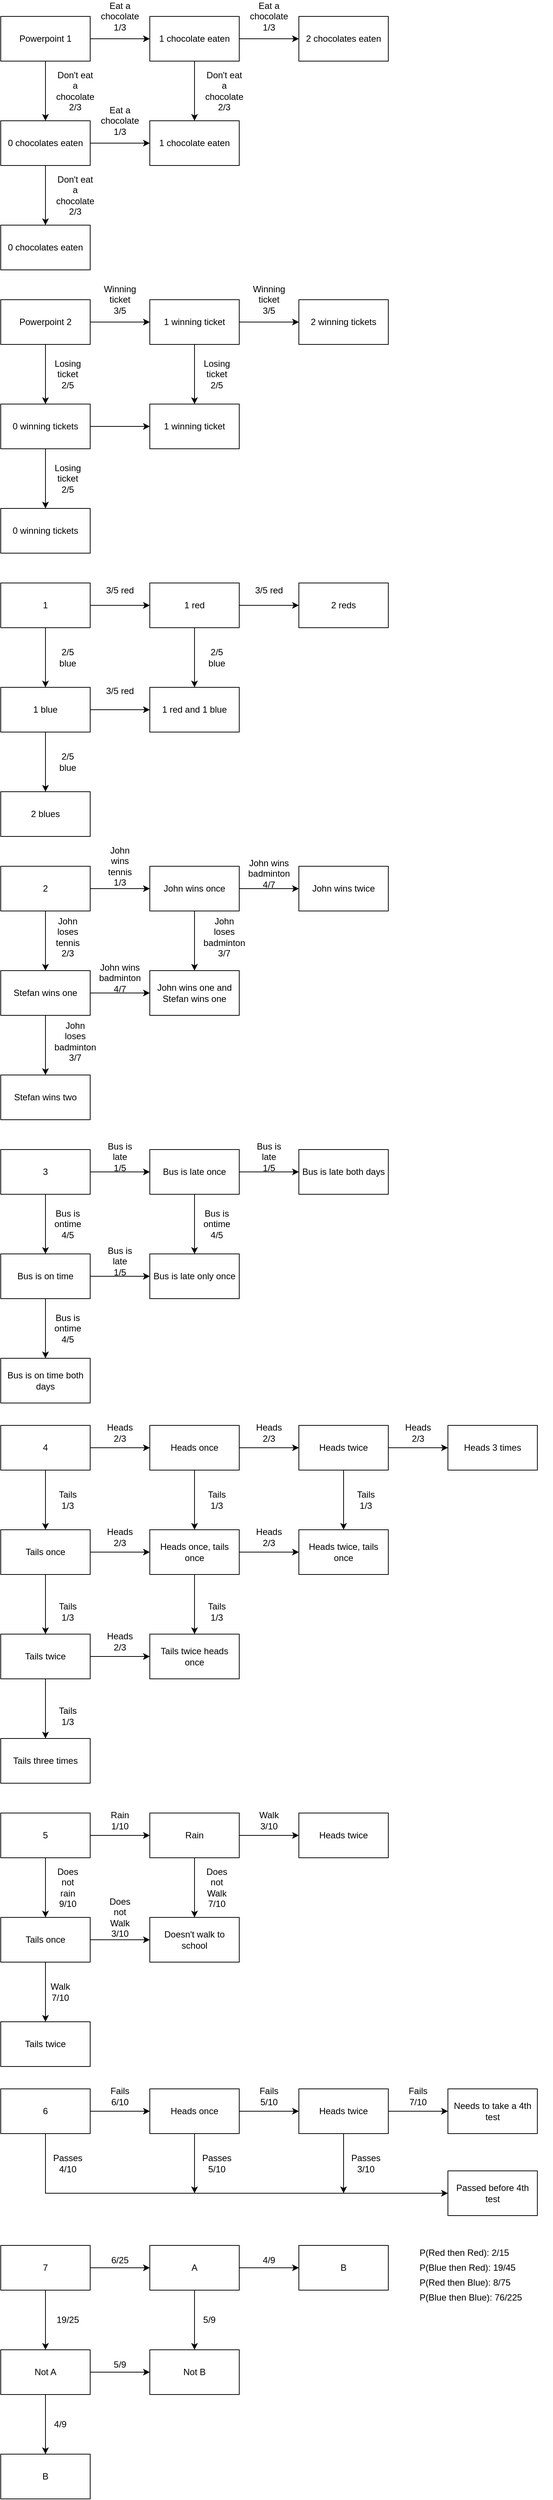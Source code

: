 <mxfile version="13.1.12" type="github">
  <diagram id="VwMm0XUnEoj2M0eh2boh" name="Page-1">
    <mxGraphModel dx="1185" dy="639" grid="1" gridSize="10" guides="1" tooltips="1" connect="1" arrows="1" fold="1" page="1" pageScale="1" pageWidth="827" pageHeight="1169" math="0" shadow="0">
      <root>
        <mxCell id="0" />
        <mxCell id="1" parent="0" />
        <mxCell id="lZMGofD5MqRVl8ti8nae-3" value="" style="edgeStyle=orthogonalEdgeStyle;rounded=0;orthogonalLoop=1;jettySize=auto;html=1;" parent="1" source="lZMGofD5MqRVl8ti8nae-1" target="lZMGofD5MqRVl8ti8nae-2" edge="1">
          <mxGeometry relative="1" as="geometry" />
        </mxCell>
        <mxCell id="lZMGofD5MqRVl8ti8nae-5" value="" style="edgeStyle=orthogonalEdgeStyle;rounded=0;orthogonalLoop=1;jettySize=auto;html=1;" parent="1" source="lZMGofD5MqRVl8ti8nae-1" target="lZMGofD5MqRVl8ti8nae-4" edge="1">
          <mxGeometry relative="1" as="geometry" />
        </mxCell>
        <mxCell id="lZMGofD5MqRVl8ti8nae-1" value="Powerpoint 1" style="rounded=0;whiteSpace=wrap;html=1;" parent="1" vertex="1">
          <mxGeometry x="80" y="80" width="120" height="60" as="geometry" />
        </mxCell>
        <mxCell id="lZMGofD5MqRVl8ti8nae-4" value="" style="rounded=0;whiteSpace=wrap;html=1;" parent="1" vertex="1">
          <mxGeometry x="80" y="220" width="120" height="60" as="geometry" />
        </mxCell>
        <mxCell id="lZMGofD5MqRVl8ti8nae-2" value="" style="rounded=0;whiteSpace=wrap;html=1;" parent="1" vertex="1">
          <mxGeometry x="280" y="80" width="120" height="60" as="geometry" />
        </mxCell>
        <mxCell id="lZMGofD5MqRVl8ti8nae-6" value="&lt;div&gt;Eat a chocolate&lt;/div&gt;&lt;div&gt;1/3&lt;/div&gt;" style="text;html=1;strokeColor=none;fillColor=none;align=center;verticalAlign=middle;whiteSpace=wrap;rounded=0;" parent="1" vertex="1">
          <mxGeometry x="220" y="70" width="40" height="20" as="geometry" />
        </mxCell>
        <mxCell id="lZMGofD5MqRVl8ti8nae-7" value="&lt;div&gt;Don&#39;t eat a chocolate&lt;/div&gt;&lt;div&gt;2/3&lt;br&gt;&lt;/div&gt;" style="text;html=1;strokeColor=none;fillColor=none;align=center;verticalAlign=middle;whiteSpace=wrap;rounded=0;" parent="1" vertex="1">
          <mxGeometry x="160" y="170" width="40" height="20" as="geometry" />
        </mxCell>
        <mxCell id="lZMGofD5MqRVl8ti8nae-8" value="" style="edgeStyle=orthogonalEdgeStyle;rounded=0;orthogonalLoop=1;jettySize=auto;html=1;" parent="1" source="lZMGofD5MqRVl8ti8nae-10" target="lZMGofD5MqRVl8ti8nae-12" edge="1">
          <mxGeometry relative="1" as="geometry" />
        </mxCell>
        <mxCell id="lZMGofD5MqRVl8ti8nae-9" value="" style="edgeStyle=orthogonalEdgeStyle;rounded=0;orthogonalLoop=1;jettySize=auto;html=1;" parent="1" source="lZMGofD5MqRVl8ti8nae-10" target="lZMGofD5MqRVl8ti8nae-11" edge="1">
          <mxGeometry relative="1" as="geometry" />
        </mxCell>
        <mxCell id="lZMGofD5MqRVl8ti8nae-10" value="0 chocolates eaten" style="rounded=0;whiteSpace=wrap;html=1;" parent="1" vertex="1">
          <mxGeometry x="80" y="220" width="120" height="60" as="geometry" />
        </mxCell>
        <mxCell id="lZMGofD5MqRVl8ti8nae-11" value="0 chocolates eaten" style="rounded=0;whiteSpace=wrap;html=1;" parent="1" vertex="1">
          <mxGeometry x="80" y="360" width="120" height="60" as="geometry" />
        </mxCell>
        <mxCell id="lZMGofD5MqRVl8ti8nae-12" value="" style="rounded=0;whiteSpace=wrap;html=1;" parent="1" vertex="1">
          <mxGeometry x="280" y="220" width="120" height="60" as="geometry" />
        </mxCell>
        <mxCell id="lZMGofD5MqRVl8ti8nae-15" value="" style="edgeStyle=orthogonalEdgeStyle;rounded=0;orthogonalLoop=1;jettySize=auto;html=1;" parent="1" source="lZMGofD5MqRVl8ti8nae-17" target="lZMGofD5MqRVl8ti8nae-19" edge="1">
          <mxGeometry relative="1" as="geometry" />
        </mxCell>
        <mxCell id="lZMGofD5MqRVl8ti8nae-16" value="" style="edgeStyle=orthogonalEdgeStyle;rounded=0;orthogonalLoop=1;jettySize=auto;html=1;" parent="1" source="lZMGofD5MqRVl8ti8nae-17" target="lZMGofD5MqRVl8ti8nae-18" edge="1">
          <mxGeometry relative="1" as="geometry" />
        </mxCell>
        <mxCell id="lZMGofD5MqRVl8ti8nae-17" value="1 chocolate eaten" style="rounded=0;whiteSpace=wrap;html=1;" parent="1" vertex="1">
          <mxGeometry x="280" y="80" width="120" height="60" as="geometry" />
        </mxCell>
        <mxCell id="lZMGofD5MqRVl8ti8nae-18" value="1 chocolate eaten" style="rounded=0;whiteSpace=wrap;html=1;" parent="1" vertex="1">
          <mxGeometry x="280" y="220" width="120" height="60" as="geometry" />
        </mxCell>
        <mxCell id="lZMGofD5MqRVl8ti8nae-19" value="2 chocolates eaten" style="rounded=0;whiteSpace=wrap;html=1;" parent="1" vertex="1">
          <mxGeometry x="480" y="80" width="120" height="60" as="geometry" />
        </mxCell>
        <mxCell id="lZMGofD5MqRVl8ti8nae-23" value="&lt;div&gt;Eat a chocolate&lt;/div&gt;&lt;div&gt;1/3&lt;/div&gt;" style="text;html=1;strokeColor=none;fillColor=none;align=center;verticalAlign=middle;whiteSpace=wrap;rounded=0;" parent="1" vertex="1">
          <mxGeometry x="420" y="70" width="40" height="20" as="geometry" />
        </mxCell>
        <mxCell id="lZMGofD5MqRVl8ti8nae-24" value="&lt;div&gt;Eat a chocolate&lt;/div&gt;&lt;div&gt;1/3&lt;/div&gt;" style="text;html=1;strokeColor=none;fillColor=none;align=center;verticalAlign=middle;whiteSpace=wrap;rounded=0;" parent="1" vertex="1">
          <mxGeometry x="220" y="210" width="40" height="20" as="geometry" />
        </mxCell>
        <mxCell id="lZMGofD5MqRVl8ti8nae-26" value="&lt;div&gt;Don&#39;t eat a chocolate&lt;/div&gt;&lt;div&gt;2/3&lt;br&gt;&lt;/div&gt;" style="text;html=1;strokeColor=none;fillColor=none;align=center;verticalAlign=middle;whiteSpace=wrap;rounded=0;" parent="1" vertex="1">
          <mxGeometry x="160" y="310" width="40" height="20" as="geometry" />
        </mxCell>
        <mxCell id="lZMGofD5MqRVl8ti8nae-27" value="&lt;div&gt;Don&#39;t eat a chocolate&lt;/div&gt;&lt;div&gt;2/3&lt;br&gt;&lt;/div&gt;" style="text;html=1;strokeColor=none;fillColor=none;align=center;verticalAlign=middle;whiteSpace=wrap;rounded=0;" parent="1" vertex="1">
          <mxGeometry x="360" y="170" width="40" height="20" as="geometry" />
        </mxCell>
        <mxCell id="Mq0Bu19etkbV9ypL9swK-3" value="" style="edgeStyle=orthogonalEdgeStyle;rounded=0;orthogonalLoop=1;jettySize=auto;html=1;" edge="1" parent="1" source="Mq0Bu19etkbV9ypL9swK-1" target="Mq0Bu19etkbV9ypL9swK-2">
          <mxGeometry relative="1" as="geometry" />
        </mxCell>
        <mxCell id="Mq0Bu19etkbV9ypL9swK-6" value="" style="edgeStyle=orthogonalEdgeStyle;rounded=0;orthogonalLoop=1;jettySize=auto;html=1;" edge="1" parent="1" source="Mq0Bu19etkbV9ypL9swK-1" target="Mq0Bu19etkbV9ypL9swK-5">
          <mxGeometry relative="1" as="geometry" />
        </mxCell>
        <mxCell id="Mq0Bu19etkbV9ypL9swK-1" value="Powerpoint 2" style="rounded=0;whiteSpace=wrap;html=1;" vertex="1" parent="1">
          <mxGeometry x="80" y="460" width="120" height="60" as="geometry" />
        </mxCell>
        <mxCell id="Mq0Bu19etkbV9ypL9swK-16" value="" style="edgeStyle=orthogonalEdgeStyle;rounded=0;orthogonalLoop=1;jettySize=auto;html=1;" edge="1" parent="1" source="Mq0Bu19etkbV9ypL9swK-5" target="Mq0Bu19etkbV9ypL9swK-10">
          <mxGeometry relative="1" as="geometry" />
        </mxCell>
        <mxCell id="Mq0Bu19etkbV9ypL9swK-18" value="" style="edgeStyle=orthogonalEdgeStyle;rounded=0;orthogonalLoop=1;jettySize=auto;html=1;" edge="1" parent="1" source="Mq0Bu19etkbV9ypL9swK-5" target="Mq0Bu19etkbV9ypL9swK-17">
          <mxGeometry relative="1" as="geometry" />
        </mxCell>
        <mxCell id="Mq0Bu19etkbV9ypL9swK-5" value="0 winning tickets" style="rounded=0;whiteSpace=wrap;html=1;" vertex="1" parent="1">
          <mxGeometry x="80" y="600" width="120" height="60" as="geometry" />
        </mxCell>
        <mxCell id="Mq0Bu19etkbV9ypL9swK-17" value="0 winning tickets" style="rounded=0;whiteSpace=wrap;html=1;" vertex="1" parent="1">
          <mxGeometry x="80" y="740" width="120" height="60" as="geometry" />
        </mxCell>
        <mxCell id="Mq0Bu19etkbV9ypL9swK-11" value="" style="edgeStyle=orthogonalEdgeStyle;rounded=0;orthogonalLoop=1;jettySize=auto;html=1;" edge="1" parent="1" source="Mq0Bu19etkbV9ypL9swK-2" target="Mq0Bu19etkbV9ypL9swK-10">
          <mxGeometry relative="1" as="geometry" />
        </mxCell>
        <mxCell id="Mq0Bu19etkbV9ypL9swK-14" value="" style="edgeStyle=orthogonalEdgeStyle;rounded=0;orthogonalLoop=1;jettySize=auto;html=1;" edge="1" parent="1" source="Mq0Bu19etkbV9ypL9swK-2" target="Mq0Bu19etkbV9ypL9swK-13">
          <mxGeometry relative="1" as="geometry" />
        </mxCell>
        <mxCell id="Mq0Bu19etkbV9ypL9swK-2" value="1 winning ticket" style="rounded=0;whiteSpace=wrap;html=1;" vertex="1" parent="1">
          <mxGeometry x="280" y="460" width="120" height="60" as="geometry" />
        </mxCell>
        <mxCell id="Mq0Bu19etkbV9ypL9swK-13" value="2 winning tickets" style="rounded=0;whiteSpace=wrap;html=1;" vertex="1" parent="1">
          <mxGeometry x="480" y="460" width="120" height="60" as="geometry" />
        </mxCell>
        <mxCell id="Mq0Bu19etkbV9ypL9swK-10" value="1 winning ticket" style="rounded=0;whiteSpace=wrap;html=1;" vertex="1" parent="1">
          <mxGeometry x="280" y="600" width="120" height="60" as="geometry" />
        </mxCell>
        <mxCell id="Mq0Bu19etkbV9ypL9swK-4" value="&lt;div&gt;Winning ticket&lt;/div&gt;&lt;div&gt;3/5&lt;br&gt;&lt;/div&gt;" style="text;html=1;strokeColor=none;fillColor=none;align=center;verticalAlign=middle;whiteSpace=wrap;rounded=0;" vertex="1" parent="1">
          <mxGeometry x="220" y="450" width="40" height="20" as="geometry" />
        </mxCell>
        <mxCell id="Mq0Bu19etkbV9ypL9swK-9" value="&lt;div&gt;Losing ticket&lt;/div&gt;&lt;div&gt;2/5&lt;br&gt;&lt;/div&gt;" style="text;html=1;strokeColor=none;fillColor=none;align=center;verticalAlign=middle;whiteSpace=wrap;rounded=0;" vertex="1" parent="1">
          <mxGeometry x="150" y="510" width="40" height="100" as="geometry" />
        </mxCell>
        <mxCell id="Mq0Bu19etkbV9ypL9swK-12" value="&lt;div&gt;Losing ticket&lt;/div&gt;&lt;div&gt;2/5&lt;br&gt;&lt;/div&gt;" style="text;html=1;strokeColor=none;fillColor=none;align=center;verticalAlign=middle;whiteSpace=wrap;rounded=0;" vertex="1" parent="1">
          <mxGeometry x="350" y="510" width="40" height="100" as="geometry" />
        </mxCell>
        <mxCell id="Mq0Bu19etkbV9ypL9swK-15" value="&lt;div&gt;Winning ticket&lt;/div&gt;&lt;div&gt;3/5&lt;br&gt;&lt;/div&gt;" style="text;html=1;strokeColor=none;fillColor=none;align=center;verticalAlign=middle;whiteSpace=wrap;rounded=0;" vertex="1" parent="1">
          <mxGeometry x="420" y="450" width="40" height="20" as="geometry" />
        </mxCell>
        <mxCell id="Mq0Bu19etkbV9ypL9swK-19" value="&lt;div&gt;Losing ticket&lt;/div&gt;&lt;div&gt;2/5&lt;br&gt;&lt;/div&gt;" style="text;html=1;strokeColor=none;fillColor=none;align=center;verticalAlign=middle;whiteSpace=wrap;rounded=0;" vertex="1" parent="1">
          <mxGeometry x="150" y="650" width="40" height="100" as="geometry" />
        </mxCell>
        <mxCell id="Mq0Bu19etkbV9ypL9swK-22" value="" style="edgeStyle=orthogonalEdgeStyle;rounded=0;orthogonalLoop=1;jettySize=auto;html=1;" edge="1" parent="1" source="Mq0Bu19etkbV9ypL9swK-20" target="Mq0Bu19etkbV9ypL9swK-21">
          <mxGeometry relative="1" as="geometry" />
        </mxCell>
        <mxCell id="Mq0Bu19etkbV9ypL9swK-25" value="" style="edgeStyle=orthogonalEdgeStyle;rounded=0;orthogonalLoop=1;jettySize=auto;html=1;" edge="1" parent="1" source="Mq0Bu19etkbV9ypL9swK-20" target="Mq0Bu19etkbV9ypL9swK-24">
          <mxGeometry relative="1" as="geometry" />
        </mxCell>
        <mxCell id="Mq0Bu19etkbV9ypL9swK-20" value="1" style="rounded=0;whiteSpace=wrap;html=1;" vertex="1" parent="1">
          <mxGeometry x="80" y="840" width="120" height="60" as="geometry" />
        </mxCell>
        <mxCell id="Mq0Bu19etkbV9ypL9swK-33" value="" style="edgeStyle=orthogonalEdgeStyle;rounded=0;orthogonalLoop=1;jettySize=auto;html=1;" edge="1" parent="1" source="Mq0Bu19etkbV9ypL9swK-24" target="Mq0Bu19etkbV9ypL9swK-30">
          <mxGeometry relative="1" as="geometry" />
        </mxCell>
        <mxCell id="Mq0Bu19etkbV9ypL9swK-36" value="" style="edgeStyle=orthogonalEdgeStyle;rounded=0;orthogonalLoop=1;jettySize=auto;html=1;" edge="1" parent="1" source="Mq0Bu19etkbV9ypL9swK-24" target="Mq0Bu19etkbV9ypL9swK-35">
          <mxGeometry relative="1" as="geometry" />
        </mxCell>
        <mxCell id="Mq0Bu19etkbV9ypL9swK-24" value="1 blue" style="rounded=0;whiteSpace=wrap;html=1;" vertex="1" parent="1">
          <mxGeometry x="80" y="980" width="120" height="60" as="geometry" />
        </mxCell>
        <mxCell id="Mq0Bu19etkbV9ypL9swK-35" value="2 blues" style="rounded=0;whiteSpace=wrap;html=1;" vertex="1" parent="1">
          <mxGeometry x="80" y="1120" width="120" height="60" as="geometry" />
        </mxCell>
        <mxCell id="Mq0Bu19etkbV9ypL9swK-28" value="" style="edgeStyle=orthogonalEdgeStyle;rounded=0;orthogonalLoop=1;jettySize=auto;html=1;" edge="1" parent="1" source="Mq0Bu19etkbV9ypL9swK-21" target="Mq0Bu19etkbV9ypL9swK-27">
          <mxGeometry relative="1" as="geometry" />
        </mxCell>
        <mxCell id="Mq0Bu19etkbV9ypL9swK-31" value="" style="edgeStyle=orthogonalEdgeStyle;rounded=0;orthogonalLoop=1;jettySize=auto;html=1;" edge="1" parent="1" source="Mq0Bu19etkbV9ypL9swK-21" target="Mq0Bu19etkbV9ypL9swK-30">
          <mxGeometry relative="1" as="geometry" />
        </mxCell>
        <mxCell id="Mq0Bu19etkbV9ypL9swK-21" value="1 red" style="rounded=0;whiteSpace=wrap;html=1;" vertex="1" parent="1">
          <mxGeometry x="280" y="840" width="120" height="60" as="geometry" />
        </mxCell>
        <mxCell id="Mq0Bu19etkbV9ypL9swK-30" value="1 red and 1 blue" style="rounded=0;whiteSpace=wrap;html=1;" vertex="1" parent="1">
          <mxGeometry x="280" y="980" width="120" height="60" as="geometry" />
        </mxCell>
        <mxCell id="Mq0Bu19etkbV9ypL9swK-27" value="2 reds" style="rounded=0;whiteSpace=wrap;html=1;" vertex="1" parent="1">
          <mxGeometry x="480" y="840" width="120" height="60" as="geometry" />
        </mxCell>
        <mxCell id="Mq0Bu19etkbV9ypL9swK-23" value="3/5 red" style="text;html=1;strokeColor=none;fillColor=none;align=center;verticalAlign=middle;whiteSpace=wrap;rounded=0;" vertex="1" parent="1">
          <mxGeometry x="220" y="840" width="40" height="20" as="geometry" />
        </mxCell>
        <mxCell id="Mq0Bu19etkbV9ypL9swK-26" value="2/5 blue" style="text;html=1;strokeColor=none;fillColor=none;align=center;verticalAlign=middle;whiteSpace=wrap;rounded=0;" vertex="1" parent="1">
          <mxGeometry x="150" y="930" width="40" height="20" as="geometry" />
        </mxCell>
        <mxCell id="Mq0Bu19etkbV9ypL9swK-29" value="3/5 red" style="text;html=1;strokeColor=none;fillColor=none;align=center;verticalAlign=middle;whiteSpace=wrap;rounded=0;" vertex="1" parent="1">
          <mxGeometry x="420" y="840" width="40" height="20" as="geometry" />
        </mxCell>
        <mxCell id="Mq0Bu19etkbV9ypL9swK-32" value="2/5 blue" style="text;html=1;strokeColor=none;fillColor=none;align=center;verticalAlign=middle;whiteSpace=wrap;rounded=0;" vertex="1" parent="1">
          <mxGeometry x="350" y="930" width="40" height="20" as="geometry" />
        </mxCell>
        <mxCell id="Mq0Bu19etkbV9ypL9swK-34" value="3/5 red" style="text;html=1;strokeColor=none;fillColor=none;align=center;verticalAlign=middle;whiteSpace=wrap;rounded=0;" vertex="1" parent="1">
          <mxGeometry x="220" y="960" width="40" height="50" as="geometry" />
        </mxCell>
        <mxCell id="Mq0Bu19etkbV9ypL9swK-37" value="2/5 blue" style="text;html=1;strokeColor=none;fillColor=none;align=center;verticalAlign=middle;whiteSpace=wrap;rounded=0;" vertex="1" parent="1">
          <mxGeometry x="150" y="1070" width="40" height="20" as="geometry" />
        </mxCell>
        <mxCell id="Mq0Bu19etkbV9ypL9swK-41" value="" style="edgeStyle=orthogonalEdgeStyle;rounded=0;orthogonalLoop=1;jettySize=auto;html=1;" edge="1" parent="1" source="Mq0Bu19etkbV9ypL9swK-39" target="Mq0Bu19etkbV9ypL9swK-40">
          <mxGeometry relative="1" as="geometry" />
        </mxCell>
        <mxCell id="Mq0Bu19etkbV9ypL9swK-43" value="" style="edgeStyle=orthogonalEdgeStyle;rounded=0;orthogonalLoop=1;jettySize=auto;html=1;" edge="1" parent="1" source="Mq0Bu19etkbV9ypL9swK-39" target="Mq0Bu19etkbV9ypL9swK-42">
          <mxGeometry relative="1" as="geometry" />
        </mxCell>
        <mxCell id="Mq0Bu19etkbV9ypL9swK-39" value="2" style="rounded=0;whiteSpace=wrap;html=1;" vertex="1" parent="1">
          <mxGeometry x="80" y="1220" width="120" height="60" as="geometry" />
        </mxCell>
        <mxCell id="Mq0Bu19etkbV9ypL9swK-50" value="" style="edgeStyle=orthogonalEdgeStyle;rounded=0;orthogonalLoop=1;jettySize=auto;html=1;" edge="1" parent="1" source="Mq0Bu19etkbV9ypL9swK-42" target="Mq0Bu19etkbV9ypL9swK-49">
          <mxGeometry relative="1" as="geometry" />
        </mxCell>
        <mxCell id="Mq0Bu19etkbV9ypL9swK-56" value="" style="edgeStyle=orthogonalEdgeStyle;rounded=0;orthogonalLoop=1;jettySize=auto;html=1;" edge="1" parent="1" source="Mq0Bu19etkbV9ypL9swK-42" target="Mq0Bu19etkbV9ypL9swK-55">
          <mxGeometry relative="1" as="geometry" />
        </mxCell>
        <mxCell id="Mq0Bu19etkbV9ypL9swK-42" value="Stefan wins one" style="rounded=0;whiteSpace=wrap;html=1;" vertex="1" parent="1">
          <mxGeometry x="80" y="1360" width="120" height="60" as="geometry" />
        </mxCell>
        <mxCell id="Mq0Bu19etkbV9ypL9swK-55" value="Stefan wins two" style="rounded=0;whiteSpace=wrap;html=1;" vertex="1" parent="1">
          <mxGeometry x="80" y="1500" width="120" height="60" as="geometry" />
        </mxCell>
        <mxCell id="Mq0Bu19etkbV9ypL9swK-49" value="John wins one and Stefan wins one" style="rounded=0;whiteSpace=wrap;html=1;" vertex="1" parent="1">
          <mxGeometry x="280" y="1360" width="120" height="60" as="geometry" />
        </mxCell>
        <mxCell id="Mq0Bu19etkbV9ypL9swK-45" value="" style="edgeStyle=orthogonalEdgeStyle;rounded=0;orthogonalLoop=1;jettySize=auto;html=1;" edge="1" parent="1" source="Mq0Bu19etkbV9ypL9swK-40" target="Mq0Bu19etkbV9ypL9swK-44">
          <mxGeometry relative="1" as="geometry" />
        </mxCell>
        <mxCell id="Mq0Bu19etkbV9ypL9swK-52" value="" style="edgeStyle=orthogonalEdgeStyle;rounded=0;orthogonalLoop=1;jettySize=auto;html=1;" edge="1" parent="1" source="Mq0Bu19etkbV9ypL9swK-40" target="Mq0Bu19etkbV9ypL9swK-49">
          <mxGeometry relative="1" as="geometry" />
        </mxCell>
        <mxCell id="Mq0Bu19etkbV9ypL9swK-40" value="John wins once" style="rounded=0;whiteSpace=wrap;html=1;" vertex="1" parent="1">
          <mxGeometry x="280" y="1220" width="120" height="60" as="geometry" />
        </mxCell>
        <mxCell id="Mq0Bu19etkbV9ypL9swK-44" value="John wins twice" style="rounded=0;whiteSpace=wrap;html=1;" vertex="1" parent="1">
          <mxGeometry x="480" y="1220" width="120" height="60" as="geometry" />
        </mxCell>
        <mxCell id="Mq0Bu19etkbV9ypL9swK-46" value="&lt;div&gt;John wins tennis&lt;/div&gt;&lt;div&gt;1/3&lt;br&gt;&lt;/div&gt;" style="text;html=1;strokeColor=none;fillColor=none;align=center;verticalAlign=middle;whiteSpace=wrap;rounded=0;" vertex="1" parent="1">
          <mxGeometry x="220" y="1210" width="40" height="20" as="geometry" />
        </mxCell>
        <mxCell id="Mq0Bu19etkbV9ypL9swK-47" value="&lt;div&gt;John wins badminton&lt;/div&gt;&lt;div&gt;4/7&lt;br&gt;&lt;/div&gt;" style="text;html=1;strokeColor=none;fillColor=none;align=center;verticalAlign=middle;whiteSpace=wrap;rounded=0;" vertex="1" parent="1">
          <mxGeometry x="420" y="1220" width="40" height="20" as="geometry" />
        </mxCell>
        <mxCell id="Mq0Bu19etkbV9ypL9swK-48" value="&lt;div&gt;John loses tennis&lt;/div&gt;&lt;div&gt;2/3&lt;br&gt;&lt;/div&gt;" style="text;html=1;strokeColor=none;fillColor=none;align=center;verticalAlign=middle;whiteSpace=wrap;rounded=0;" vertex="1" parent="1">
          <mxGeometry x="150" y="1280" width="40" height="70" as="geometry" />
        </mxCell>
        <mxCell id="Mq0Bu19etkbV9ypL9swK-51" value="&lt;div&gt;John wins badminton&lt;/div&gt;&lt;div&gt;4/7&lt;br&gt;&lt;/div&gt;" style="text;html=1;strokeColor=none;fillColor=none;align=center;verticalAlign=middle;whiteSpace=wrap;rounded=0;" vertex="1" parent="1">
          <mxGeometry x="220" y="1360" width="40" height="20" as="geometry" />
        </mxCell>
        <mxCell id="Mq0Bu19etkbV9ypL9swK-54" value="&lt;div&gt;John loses badminton&lt;br&gt;&lt;/div&gt;&lt;div&gt;3/7&lt;br&gt;&lt;/div&gt;" style="text;html=1;strokeColor=none;fillColor=none;align=center;verticalAlign=middle;whiteSpace=wrap;rounded=0;" vertex="1" parent="1">
          <mxGeometry x="360" y="1280" width="40" height="70" as="geometry" />
        </mxCell>
        <mxCell id="Mq0Bu19etkbV9ypL9swK-57" value="&lt;div&gt;John loses badminton&lt;br&gt;&lt;/div&gt;&lt;div&gt;3/7&lt;br&gt;&lt;/div&gt;" style="text;html=1;strokeColor=none;fillColor=none;align=center;verticalAlign=middle;whiteSpace=wrap;rounded=0;" vertex="1" parent="1">
          <mxGeometry x="160" y="1420" width="40" height="70" as="geometry" />
        </mxCell>
        <mxCell id="Mq0Bu19etkbV9ypL9swK-58" value="" style="edgeStyle=orthogonalEdgeStyle;rounded=0;orthogonalLoop=1;jettySize=auto;html=1;" edge="1" source="Mq0Bu19etkbV9ypL9swK-60" target="Mq0Bu19etkbV9ypL9swK-68" parent="1">
          <mxGeometry relative="1" as="geometry" />
        </mxCell>
        <mxCell id="Mq0Bu19etkbV9ypL9swK-59" value="" style="edgeStyle=orthogonalEdgeStyle;rounded=0;orthogonalLoop=1;jettySize=auto;html=1;" edge="1" source="Mq0Bu19etkbV9ypL9swK-60" target="Mq0Bu19etkbV9ypL9swK-63" parent="1">
          <mxGeometry relative="1" as="geometry" />
        </mxCell>
        <mxCell id="Mq0Bu19etkbV9ypL9swK-60" value="3" style="rounded=0;whiteSpace=wrap;html=1;" vertex="1" parent="1">
          <mxGeometry x="80" y="1600" width="120" height="60" as="geometry" />
        </mxCell>
        <mxCell id="Mq0Bu19etkbV9ypL9swK-61" value="" style="edgeStyle=orthogonalEdgeStyle;rounded=0;orthogonalLoop=1;jettySize=auto;html=1;" edge="1" source="Mq0Bu19etkbV9ypL9swK-63" target="Mq0Bu19etkbV9ypL9swK-65" parent="1">
          <mxGeometry relative="1" as="geometry" />
        </mxCell>
        <mxCell id="Mq0Bu19etkbV9ypL9swK-62" value="" style="edgeStyle=orthogonalEdgeStyle;rounded=0;orthogonalLoop=1;jettySize=auto;html=1;" edge="1" source="Mq0Bu19etkbV9ypL9swK-63" target="Mq0Bu19etkbV9ypL9swK-64" parent="1">
          <mxGeometry relative="1" as="geometry" />
        </mxCell>
        <mxCell id="Mq0Bu19etkbV9ypL9swK-63" value="Bus is on time" style="rounded=0;whiteSpace=wrap;html=1;" vertex="1" parent="1">
          <mxGeometry x="80" y="1740" width="120" height="60" as="geometry" />
        </mxCell>
        <mxCell id="Mq0Bu19etkbV9ypL9swK-64" value="Bus is on time both days" style="rounded=0;whiteSpace=wrap;html=1;" vertex="1" parent="1">
          <mxGeometry x="80" y="1880" width="120" height="60" as="geometry" />
        </mxCell>
        <mxCell id="Mq0Bu19etkbV9ypL9swK-65" value="Bus is late only once" style="rounded=0;whiteSpace=wrap;html=1;" vertex="1" parent="1">
          <mxGeometry x="280" y="1740" width="120" height="60" as="geometry" />
        </mxCell>
        <mxCell id="Mq0Bu19etkbV9ypL9swK-66" value="" style="edgeStyle=orthogonalEdgeStyle;rounded=0;orthogonalLoop=1;jettySize=auto;html=1;" edge="1" source="Mq0Bu19etkbV9ypL9swK-68" target="Mq0Bu19etkbV9ypL9swK-69" parent="1">
          <mxGeometry relative="1" as="geometry" />
        </mxCell>
        <mxCell id="Mq0Bu19etkbV9ypL9swK-67" value="" style="edgeStyle=orthogonalEdgeStyle;rounded=0;orthogonalLoop=1;jettySize=auto;html=1;" edge="1" source="Mq0Bu19etkbV9ypL9swK-68" target="Mq0Bu19etkbV9ypL9swK-65" parent="1">
          <mxGeometry relative="1" as="geometry" />
        </mxCell>
        <mxCell id="Mq0Bu19etkbV9ypL9swK-68" value="Bus is late once" style="rounded=0;whiteSpace=wrap;html=1;" vertex="1" parent="1">
          <mxGeometry x="280" y="1600" width="120" height="60" as="geometry" />
        </mxCell>
        <mxCell id="Mq0Bu19etkbV9ypL9swK-69" value="Bus is late both days" style="rounded=0;whiteSpace=wrap;html=1;" vertex="1" parent="1">
          <mxGeometry x="480" y="1600" width="120" height="60" as="geometry" />
        </mxCell>
        <mxCell id="Mq0Bu19etkbV9ypL9swK-70" value="Bus is late 1/5" style="text;html=1;strokeColor=none;fillColor=none;align=center;verticalAlign=middle;whiteSpace=wrap;rounded=0;" vertex="1" parent="1">
          <mxGeometry x="220" y="1600" width="40" height="20" as="geometry" />
        </mxCell>
        <mxCell id="Mq0Bu19etkbV9ypL9swK-78" value="Bus is late 1/5" style="text;html=1;strokeColor=none;fillColor=none;align=center;verticalAlign=middle;whiteSpace=wrap;rounded=0;" vertex="1" parent="1">
          <mxGeometry x="220" y="1740" width="40" height="20" as="geometry" />
        </mxCell>
        <mxCell id="Mq0Bu19etkbV9ypL9swK-79" value="Bus is late 1/5" style="text;html=1;strokeColor=none;fillColor=none;align=center;verticalAlign=middle;whiteSpace=wrap;rounded=0;" vertex="1" parent="1">
          <mxGeometry x="420" y="1600" width="40" height="20" as="geometry" />
        </mxCell>
        <mxCell id="Mq0Bu19etkbV9ypL9swK-80" value="Bus is ontime 4/5" style="text;html=1;strokeColor=none;fillColor=none;align=center;verticalAlign=middle;whiteSpace=wrap;rounded=0;" vertex="1" parent="1">
          <mxGeometry x="150" y="1690" width="40" height="20" as="geometry" />
        </mxCell>
        <mxCell id="Mq0Bu19etkbV9ypL9swK-81" value="Bus is ontime 4/5" style="text;html=1;strokeColor=none;fillColor=none;align=center;verticalAlign=middle;whiteSpace=wrap;rounded=0;" vertex="1" parent="1">
          <mxGeometry x="350" y="1690" width="40" height="20" as="geometry" />
        </mxCell>
        <mxCell id="Mq0Bu19etkbV9ypL9swK-82" value="Bus is ontime 4/5" style="text;html=1;strokeColor=none;fillColor=none;align=center;verticalAlign=middle;whiteSpace=wrap;rounded=0;" vertex="1" parent="1">
          <mxGeometry x="150" y="1830" width="40" height="20" as="geometry" />
        </mxCell>
        <mxCell id="Mq0Bu19etkbV9ypL9swK-83" value="" style="edgeStyle=orthogonalEdgeStyle;rounded=0;orthogonalLoop=1;jettySize=auto;html=1;" edge="1" source="Mq0Bu19etkbV9ypL9swK-85" target="Mq0Bu19etkbV9ypL9swK-93" parent="1">
          <mxGeometry relative="1" as="geometry" />
        </mxCell>
        <mxCell id="Mq0Bu19etkbV9ypL9swK-84" value="" style="edgeStyle=orthogonalEdgeStyle;rounded=0;orthogonalLoop=1;jettySize=auto;html=1;" edge="1" source="Mq0Bu19etkbV9ypL9swK-85" target="Mq0Bu19etkbV9ypL9swK-88" parent="1">
          <mxGeometry relative="1" as="geometry" />
        </mxCell>
        <mxCell id="Mq0Bu19etkbV9ypL9swK-85" value="4" style="rounded=0;whiteSpace=wrap;html=1;" vertex="1" parent="1">
          <mxGeometry x="80" y="1970" width="120" height="60" as="geometry" />
        </mxCell>
        <mxCell id="Mq0Bu19etkbV9ypL9swK-86" value="" style="edgeStyle=orthogonalEdgeStyle;rounded=0;orthogonalLoop=1;jettySize=auto;html=1;" edge="1" source="Mq0Bu19etkbV9ypL9swK-88" target="Mq0Bu19etkbV9ypL9swK-90" parent="1">
          <mxGeometry relative="1" as="geometry" />
        </mxCell>
        <mxCell id="Mq0Bu19etkbV9ypL9swK-87" value="" style="edgeStyle=orthogonalEdgeStyle;rounded=0;orthogonalLoop=1;jettySize=auto;html=1;" edge="1" source="Mq0Bu19etkbV9ypL9swK-88" target="Mq0Bu19etkbV9ypL9swK-89" parent="1">
          <mxGeometry relative="1" as="geometry" />
        </mxCell>
        <mxCell id="Mq0Bu19etkbV9ypL9swK-88" value="Tails once" style="rounded=0;whiteSpace=wrap;html=1;" vertex="1" parent="1">
          <mxGeometry x="80" y="2110" width="120" height="60" as="geometry" />
        </mxCell>
        <mxCell id="Mq0Bu19etkbV9ypL9swK-116" value="" style="edgeStyle=orthogonalEdgeStyle;rounded=0;orthogonalLoop=1;jettySize=auto;html=1;" edge="1" parent="1" source="Mq0Bu19etkbV9ypL9swK-89" target="Mq0Bu19etkbV9ypL9swK-115">
          <mxGeometry relative="1" as="geometry" />
        </mxCell>
        <mxCell id="Mq0Bu19etkbV9ypL9swK-121" value="" style="edgeStyle=orthogonalEdgeStyle;rounded=0;orthogonalLoop=1;jettySize=auto;html=1;" edge="1" parent="1" source="Mq0Bu19etkbV9ypL9swK-89" target="Mq0Bu19etkbV9ypL9swK-120">
          <mxGeometry relative="1" as="geometry" />
        </mxCell>
        <mxCell id="Mq0Bu19etkbV9ypL9swK-89" value="Tails twice" style="rounded=0;whiteSpace=wrap;html=1;" vertex="1" parent="1">
          <mxGeometry x="80" y="2250" width="120" height="60" as="geometry" />
        </mxCell>
        <mxCell id="Mq0Bu19etkbV9ypL9swK-120" value="Tails three times" style="rounded=0;whiteSpace=wrap;html=1;" vertex="1" parent="1">
          <mxGeometry x="80" y="2390" width="120" height="60" as="geometry" />
        </mxCell>
        <mxCell id="Mq0Bu19etkbV9ypL9swK-115" value="Tails twice heads once" style="rounded=0;whiteSpace=wrap;html=1;" vertex="1" parent="1">
          <mxGeometry x="280" y="2250" width="120" height="60" as="geometry" />
        </mxCell>
        <mxCell id="Mq0Bu19etkbV9ypL9swK-110" value="" style="edgeStyle=orthogonalEdgeStyle;rounded=0;orthogonalLoop=1;jettySize=auto;html=1;" edge="1" parent="1" source="Mq0Bu19etkbV9ypL9swK-90" target="Mq0Bu19etkbV9ypL9swK-108">
          <mxGeometry relative="1" as="geometry" />
        </mxCell>
        <mxCell id="Mq0Bu19etkbV9ypL9swK-117" value="" style="edgeStyle=orthogonalEdgeStyle;rounded=0;orthogonalLoop=1;jettySize=auto;html=1;" edge="1" parent="1" source="Mq0Bu19etkbV9ypL9swK-90" target="Mq0Bu19etkbV9ypL9swK-115">
          <mxGeometry relative="1" as="geometry" />
        </mxCell>
        <mxCell id="Mq0Bu19etkbV9ypL9swK-90" value="Heads once, tails once" style="rounded=0;whiteSpace=wrap;html=1;" vertex="1" parent="1">
          <mxGeometry x="280" y="2110" width="120" height="60" as="geometry" />
        </mxCell>
        <mxCell id="Mq0Bu19etkbV9ypL9swK-91" value="" style="edgeStyle=orthogonalEdgeStyle;rounded=0;orthogonalLoop=1;jettySize=auto;html=1;" edge="1" source="Mq0Bu19etkbV9ypL9swK-93" target="Mq0Bu19etkbV9ypL9swK-94" parent="1">
          <mxGeometry relative="1" as="geometry" />
        </mxCell>
        <mxCell id="Mq0Bu19etkbV9ypL9swK-92" value="" style="edgeStyle=orthogonalEdgeStyle;rounded=0;orthogonalLoop=1;jettySize=auto;html=1;" edge="1" source="Mq0Bu19etkbV9ypL9swK-93" target="Mq0Bu19etkbV9ypL9swK-90" parent="1">
          <mxGeometry relative="1" as="geometry" />
        </mxCell>
        <mxCell id="Mq0Bu19etkbV9ypL9swK-93" value="Heads once" style="rounded=0;whiteSpace=wrap;html=1;" vertex="1" parent="1">
          <mxGeometry x="280" y="1970" width="120" height="60" as="geometry" />
        </mxCell>
        <mxCell id="Mq0Bu19etkbV9ypL9swK-102" value="" style="edgeStyle=orthogonalEdgeStyle;rounded=0;orthogonalLoop=1;jettySize=auto;html=1;" edge="1" parent="1" source="Mq0Bu19etkbV9ypL9swK-94" target="Mq0Bu19etkbV9ypL9swK-101">
          <mxGeometry relative="1" as="geometry" />
        </mxCell>
        <mxCell id="Mq0Bu19etkbV9ypL9swK-109" value="" style="edgeStyle=orthogonalEdgeStyle;rounded=0;orthogonalLoop=1;jettySize=auto;html=1;" edge="1" parent="1" source="Mq0Bu19etkbV9ypL9swK-94" target="Mq0Bu19etkbV9ypL9swK-108">
          <mxGeometry relative="1" as="geometry" />
        </mxCell>
        <mxCell id="Mq0Bu19etkbV9ypL9swK-94" value="Heads twice" style="rounded=0;whiteSpace=wrap;html=1;" vertex="1" parent="1">
          <mxGeometry x="480" y="1970" width="120" height="60" as="geometry" />
        </mxCell>
        <mxCell id="Mq0Bu19etkbV9ypL9swK-108" value="Heads twice, tails once" style="rounded=0;whiteSpace=wrap;html=1;" vertex="1" parent="1">
          <mxGeometry x="480" y="2110" width="120" height="60" as="geometry" />
        </mxCell>
        <mxCell id="Mq0Bu19etkbV9ypL9swK-101" value="Heads 3 times" style="rounded=0;whiteSpace=wrap;html=1;" vertex="1" parent="1">
          <mxGeometry x="680" y="1970" width="120" height="60" as="geometry" />
        </mxCell>
        <mxCell id="Mq0Bu19etkbV9ypL9swK-95" value="&lt;div&gt;Heads&lt;/div&gt;&lt;div&gt;2/3&lt;br&gt;&lt;/div&gt;" style="text;html=1;strokeColor=none;fillColor=none;align=center;verticalAlign=middle;whiteSpace=wrap;rounded=0;" vertex="1" parent="1">
          <mxGeometry x="220" y="1970" width="40" height="20" as="geometry" />
        </mxCell>
        <mxCell id="Mq0Bu19etkbV9ypL9swK-103" value="&lt;div&gt;Heads&lt;/div&gt;&lt;div&gt;2/3&lt;br&gt;&lt;/div&gt;" style="text;html=1;strokeColor=none;fillColor=none;align=center;verticalAlign=middle;whiteSpace=wrap;rounded=0;" vertex="1" parent="1">
          <mxGeometry x="420" y="1970" width="40" height="20" as="geometry" />
        </mxCell>
        <mxCell id="Mq0Bu19etkbV9ypL9swK-104" value="&lt;div&gt;Heads&lt;/div&gt;&lt;div&gt;2/3&lt;br&gt;&lt;/div&gt;" style="text;html=1;strokeColor=none;fillColor=none;align=center;verticalAlign=middle;whiteSpace=wrap;rounded=0;" vertex="1" parent="1">
          <mxGeometry x="620" y="1970" width="40" height="20" as="geometry" />
        </mxCell>
        <mxCell id="Mq0Bu19etkbV9ypL9swK-105" value="&lt;div&gt;Tails&lt;/div&gt;&lt;div&gt;1/3&lt;br&gt;&lt;/div&gt;" style="text;html=1;strokeColor=none;fillColor=none;align=center;verticalAlign=middle;whiteSpace=wrap;rounded=0;" vertex="1" parent="1">
          <mxGeometry x="150" y="2060" width="40" height="20" as="geometry" />
        </mxCell>
        <mxCell id="Mq0Bu19etkbV9ypL9swK-106" value="&lt;div&gt;Tails&lt;/div&gt;&lt;div&gt;1/3&lt;br&gt;&lt;/div&gt;" style="text;html=1;strokeColor=none;fillColor=none;align=center;verticalAlign=middle;whiteSpace=wrap;rounded=0;" vertex="1" parent="1">
          <mxGeometry x="350" y="2060" width="40" height="20" as="geometry" />
        </mxCell>
        <mxCell id="Mq0Bu19etkbV9ypL9swK-107" value="&lt;div&gt;Tails&lt;/div&gt;&lt;div&gt;1/3&lt;br&gt;&lt;/div&gt;" style="text;html=1;strokeColor=none;fillColor=none;align=center;verticalAlign=middle;whiteSpace=wrap;rounded=0;" vertex="1" parent="1">
          <mxGeometry x="550" y="2060" width="40" height="20" as="geometry" />
        </mxCell>
        <mxCell id="Mq0Bu19etkbV9ypL9swK-114" value="&lt;div&gt;Tails&lt;/div&gt;&lt;div&gt;1/3&lt;br&gt;&lt;/div&gt;" style="text;html=1;strokeColor=none;fillColor=none;align=center;verticalAlign=middle;whiteSpace=wrap;rounded=0;" vertex="1" parent="1">
          <mxGeometry x="150" y="2210" width="40" height="20" as="geometry" />
        </mxCell>
        <mxCell id="Mq0Bu19etkbV9ypL9swK-118" value="&lt;div&gt;Tails&lt;/div&gt;&lt;div&gt;1/3&lt;br&gt;&lt;/div&gt;" style="text;html=1;strokeColor=none;fillColor=none;align=center;verticalAlign=middle;whiteSpace=wrap;rounded=0;" vertex="1" parent="1">
          <mxGeometry x="350" y="2210" width="40" height="20" as="geometry" />
        </mxCell>
        <mxCell id="Mq0Bu19etkbV9ypL9swK-119" value="&lt;div&gt;Heads&lt;/div&gt;&lt;div&gt;2/3&lt;br&gt;&lt;/div&gt;" style="text;html=1;strokeColor=none;fillColor=none;align=center;verticalAlign=middle;whiteSpace=wrap;rounded=0;" vertex="1" parent="1">
          <mxGeometry x="220" y="2250" width="40" height="20" as="geometry" />
        </mxCell>
        <mxCell id="Mq0Bu19etkbV9ypL9swK-122" value="&lt;div&gt;Tails&lt;/div&gt;&lt;div&gt;1/3&lt;br&gt;&lt;/div&gt;" style="text;html=1;strokeColor=none;fillColor=none;align=center;verticalAlign=middle;whiteSpace=wrap;rounded=0;" vertex="1" parent="1">
          <mxGeometry x="150" y="2350" width="40" height="20" as="geometry" />
        </mxCell>
        <mxCell id="Mq0Bu19etkbV9ypL9swK-123" value="" style="edgeStyle=orthogonalEdgeStyle;rounded=0;orthogonalLoop=1;jettySize=auto;html=1;" edge="1" source="Mq0Bu19etkbV9ypL9swK-125" target="Mq0Bu19etkbV9ypL9swK-139" parent="1">
          <mxGeometry relative="1" as="geometry" />
        </mxCell>
        <mxCell id="Mq0Bu19etkbV9ypL9swK-124" value="" style="edgeStyle=orthogonalEdgeStyle;rounded=0;orthogonalLoop=1;jettySize=auto;html=1;" edge="1" source="Mq0Bu19etkbV9ypL9swK-125" target="Mq0Bu19etkbV9ypL9swK-128" parent="1">
          <mxGeometry relative="1" as="geometry" />
        </mxCell>
        <mxCell id="Mq0Bu19etkbV9ypL9swK-125" value="5" style="rounded=0;whiteSpace=wrap;html=1;" vertex="1" parent="1">
          <mxGeometry x="80" y="2490" width="120" height="60" as="geometry" />
        </mxCell>
        <mxCell id="Mq0Bu19etkbV9ypL9swK-127" value="" style="edgeStyle=orthogonalEdgeStyle;rounded=0;orthogonalLoop=1;jettySize=auto;html=1;" edge="1" source="Mq0Bu19etkbV9ypL9swK-128" target="Mq0Bu19etkbV9ypL9swK-131" parent="1">
          <mxGeometry relative="1" as="geometry" />
        </mxCell>
        <mxCell id="Mq0Bu19etkbV9ypL9swK-159" value="" style="edgeStyle=orthogonalEdgeStyle;rounded=0;orthogonalLoop=1;jettySize=auto;html=1;" edge="1" parent="1" source="Mq0Bu19etkbV9ypL9swK-128" target="Mq0Bu19etkbV9ypL9swK-136">
          <mxGeometry relative="1" as="geometry" />
        </mxCell>
        <mxCell id="Mq0Bu19etkbV9ypL9swK-128" value="Tails once" style="rounded=0;whiteSpace=wrap;html=1;" vertex="1" parent="1">
          <mxGeometry x="80" y="2630" width="120" height="60" as="geometry" />
        </mxCell>
        <mxCell id="Mq0Bu19etkbV9ypL9swK-131" value="Tails twice" style="rounded=0;whiteSpace=wrap;html=1;" vertex="1" parent="1">
          <mxGeometry x="80" y="2770" width="120" height="60" as="geometry" />
        </mxCell>
        <mxCell id="Mq0Bu19etkbV9ypL9swK-136" value="Doesn&#39;t walk to school" style="rounded=0;whiteSpace=wrap;html=1;" vertex="1" parent="1">
          <mxGeometry x="280" y="2630" width="120" height="60" as="geometry" />
        </mxCell>
        <mxCell id="Mq0Bu19etkbV9ypL9swK-137" value="" style="edgeStyle=orthogonalEdgeStyle;rounded=0;orthogonalLoop=1;jettySize=auto;html=1;" edge="1" source="Mq0Bu19etkbV9ypL9swK-139" target="Mq0Bu19etkbV9ypL9swK-142" parent="1">
          <mxGeometry relative="1" as="geometry" />
        </mxCell>
        <mxCell id="Mq0Bu19etkbV9ypL9swK-138" value="" style="edgeStyle=orthogonalEdgeStyle;rounded=0;orthogonalLoop=1;jettySize=auto;html=1;" edge="1" source="Mq0Bu19etkbV9ypL9swK-139" target="Mq0Bu19etkbV9ypL9swK-136" parent="1">
          <mxGeometry relative="1" as="geometry" />
        </mxCell>
        <mxCell id="Mq0Bu19etkbV9ypL9swK-139" value="Rain" style="rounded=0;whiteSpace=wrap;html=1;" vertex="1" parent="1">
          <mxGeometry x="280" y="2490" width="120" height="60" as="geometry" />
        </mxCell>
        <mxCell id="Mq0Bu19etkbV9ypL9swK-142" value="Heads twice" style="rounded=0;whiteSpace=wrap;html=1;" vertex="1" parent="1">
          <mxGeometry x="480" y="2490" width="120" height="60" as="geometry" />
        </mxCell>
        <mxCell id="Mq0Bu19etkbV9ypL9swK-145" value="&lt;div&gt;Rain&lt;/div&gt;&lt;div&gt;1/10&lt;br&gt;&lt;/div&gt;" style="text;html=1;strokeColor=none;fillColor=none;align=center;verticalAlign=middle;whiteSpace=wrap;rounded=0;" vertex="1" parent="1">
          <mxGeometry x="220" y="2490" width="40" height="20" as="geometry" />
        </mxCell>
        <mxCell id="Mq0Bu19etkbV9ypL9swK-146" value="&lt;div&gt;Walk&lt;/div&gt;&lt;div&gt;3/10&lt;br&gt;&lt;/div&gt;" style="text;html=1;strokeColor=none;fillColor=none;align=center;verticalAlign=middle;whiteSpace=wrap;rounded=0;" vertex="1" parent="1">
          <mxGeometry x="420" y="2490" width="40" height="20" as="geometry" />
        </mxCell>
        <mxCell id="Mq0Bu19etkbV9ypL9swK-148" value="&lt;div&gt;Does not rain &lt;br&gt;&lt;/div&gt;&lt;div&gt;9/10&lt;br&gt;&lt;/div&gt;" style="text;html=1;strokeColor=none;fillColor=none;align=center;verticalAlign=middle;whiteSpace=wrap;rounded=0;" vertex="1" parent="1">
          <mxGeometry x="150" y="2580" width="40" height="20" as="geometry" />
        </mxCell>
        <mxCell id="Mq0Bu19etkbV9ypL9swK-155" value="&lt;div&gt;Heads&lt;/div&gt;&lt;div&gt;2/3&lt;br&gt;&lt;/div&gt;" style="text;html=1;strokeColor=none;fillColor=none;align=center;verticalAlign=middle;whiteSpace=wrap;rounded=0;" vertex="1" parent="1">
          <mxGeometry x="220" y="2110" width="40" height="20" as="geometry" />
        </mxCell>
        <mxCell id="Mq0Bu19etkbV9ypL9swK-156" value="&lt;div&gt;Heads&lt;/div&gt;&lt;div&gt;2/3&lt;br&gt;&lt;/div&gt;" style="text;html=1;strokeColor=none;fillColor=none;align=center;verticalAlign=middle;whiteSpace=wrap;rounded=0;" vertex="1" parent="1">
          <mxGeometry x="420" y="2110" width="40" height="20" as="geometry" />
        </mxCell>
        <mxCell id="Mq0Bu19etkbV9ypL9swK-160" value="&lt;div&gt;Walk&lt;/div&gt;&lt;div&gt;7/10&lt;br&gt;&lt;/div&gt;" style="text;html=1;strokeColor=none;fillColor=none;align=center;verticalAlign=middle;whiteSpace=wrap;rounded=0;" vertex="1" parent="1">
          <mxGeometry x="140" y="2720" width="40" height="20" as="geometry" />
        </mxCell>
        <mxCell id="Mq0Bu19etkbV9ypL9swK-161" value="Does not&lt;br&gt;&lt;div&gt;Walk&lt;/div&gt;&lt;div&gt;7/10&lt;br&gt;&lt;/div&gt;" style="text;html=1;strokeColor=none;fillColor=none;align=center;verticalAlign=middle;whiteSpace=wrap;rounded=0;" vertex="1" parent="1">
          <mxGeometry x="350" y="2580" width="40" height="20" as="geometry" />
        </mxCell>
        <mxCell id="Mq0Bu19etkbV9ypL9swK-162" value="Does not&lt;br&gt;&lt;div&gt;Walk&lt;/div&gt;&lt;div&gt;3/10&lt;br&gt;&lt;/div&gt;" style="text;html=1;strokeColor=none;fillColor=none;align=center;verticalAlign=middle;whiteSpace=wrap;rounded=0;" vertex="1" parent="1">
          <mxGeometry x="220" y="2620" width="40" height="20" as="geometry" />
        </mxCell>
        <mxCell id="Mq0Bu19etkbV9ypL9swK-163" value="" style="edgeStyle=orthogonalEdgeStyle;rounded=0;orthogonalLoop=1;jettySize=auto;html=1;" edge="1" source="Mq0Bu19etkbV9ypL9swK-165" target="Mq0Bu19etkbV9ypL9swK-179" parent="1">
          <mxGeometry relative="1" as="geometry" />
        </mxCell>
        <mxCell id="Mq0Bu19etkbV9ypL9swK-164" value="" style="edgeStyle=orthogonalEdgeStyle;rounded=0;orthogonalLoop=1;jettySize=auto;html=1;entryX=0;entryY=0.5;entryDx=0;entryDy=0;" edge="1" source="Mq0Bu19etkbV9ypL9swK-165" target="Mq0Bu19etkbV9ypL9swK-201" parent="1">
          <mxGeometry relative="1" as="geometry">
            <mxPoint x="540" y="3000" as="targetPoint" />
            <Array as="points">
              <mxPoint x="140" y="3000" />
            </Array>
          </mxGeometry>
        </mxCell>
        <mxCell id="Mq0Bu19etkbV9ypL9swK-165" value="6" style="rounded=0;whiteSpace=wrap;html=1;" vertex="1" parent="1">
          <mxGeometry x="80" y="2860" width="120" height="60" as="geometry" />
        </mxCell>
        <mxCell id="Mq0Bu19etkbV9ypL9swK-177" value="" style="edgeStyle=orthogonalEdgeStyle;rounded=0;orthogonalLoop=1;jettySize=auto;html=1;" edge="1" source="Mq0Bu19etkbV9ypL9swK-179" target="Mq0Bu19etkbV9ypL9swK-182" parent="1">
          <mxGeometry relative="1" as="geometry" />
        </mxCell>
        <mxCell id="Mq0Bu19etkbV9ypL9swK-178" value="" style="edgeStyle=orthogonalEdgeStyle;rounded=0;orthogonalLoop=1;jettySize=auto;html=1;" edge="1" source="Mq0Bu19etkbV9ypL9swK-179" parent="1">
          <mxGeometry relative="1" as="geometry">
            <mxPoint x="340" y="3000" as="targetPoint" />
          </mxGeometry>
        </mxCell>
        <mxCell id="Mq0Bu19etkbV9ypL9swK-179" value="Heads once" style="rounded=0;whiteSpace=wrap;html=1;" vertex="1" parent="1">
          <mxGeometry x="280" y="2860" width="120" height="60" as="geometry" />
        </mxCell>
        <mxCell id="Mq0Bu19etkbV9ypL9swK-180" value="" style="edgeStyle=orthogonalEdgeStyle;rounded=0;orthogonalLoop=1;jettySize=auto;html=1;" edge="1" source="Mq0Bu19etkbV9ypL9swK-182" target="Mq0Bu19etkbV9ypL9swK-184" parent="1">
          <mxGeometry relative="1" as="geometry" />
        </mxCell>
        <mxCell id="Mq0Bu19etkbV9ypL9swK-181" value="" style="edgeStyle=orthogonalEdgeStyle;rounded=0;orthogonalLoop=1;jettySize=auto;html=1;" edge="1" source="Mq0Bu19etkbV9ypL9swK-182" parent="1">
          <mxGeometry relative="1" as="geometry">
            <mxPoint x="540" y="3000" as="targetPoint" />
          </mxGeometry>
        </mxCell>
        <mxCell id="Mq0Bu19etkbV9ypL9swK-182" value="Heads twice" style="rounded=0;whiteSpace=wrap;html=1;" vertex="1" parent="1">
          <mxGeometry x="480" y="2860" width="120" height="60" as="geometry" />
        </mxCell>
        <mxCell id="Mq0Bu19etkbV9ypL9swK-184" value="Needs to take a 4th test" style="rounded=0;whiteSpace=wrap;html=1;" vertex="1" parent="1">
          <mxGeometry x="680" y="2860" width="120" height="60" as="geometry" />
        </mxCell>
        <mxCell id="Mq0Bu19etkbV9ypL9swK-201" value="Passed before 4th test" style="rounded=0;whiteSpace=wrap;html=1;" vertex="1" parent="1">
          <mxGeometry x="680" y="2970" width="120" height="60" as="geometry" />
        </mxCell>
        <mxCell id="Mq0Bu19etkbV9ypL9swK-185" value="&lt;div&gt;Fails&lt;/div&gt;&lt;div&gt;6/10&lt;br&gt;&lt;/div&gt;" style="text;html=1;strokeColor=none;fillColor=none;align=center;verticalAlign=middle;whiteSpace=wrap;rounded=0;" vertex="1" parent="1">
          <mxGeometry x="220" y="2860" width="40" height="20" as="geometry" />
        </mxCell>
        <mxCell id="Mq0Bu19etkbV9ypL9swK-186" value="&lt;div&gt;Fails&lt;/div&gt;&lt;div&gt;5/10&lt;br&gt;&lt;/div&gt;" style="text;html=1;strokeColor=none;fillColor=none;align=center;verticalAlign=middle;whiteSpace=wrap;rounded=0;" vertex="1" parent="1">
          <mxGeometry x="420" y="2860" width="40" height="20" as="geometry" />
        </mxCell>
        <mxCell id="Mq0Bu19etkbV9ypL9swK-187" value="&lt;div&gt;Fails&lt;/div&gt;&lt;div&gt;7/10&lt;br&gt;&lt;/div&gt;" style="text;html=1;strokeColor=none;fillColor=none;align=center;verticalAlign=middle;whiteSpace=wrap;rounded=0;" vertex="1" parent="1">
          <mxGeometry x="620" y="2860" width="40" height="20" as="geometry" />
        </mxCell>
        <mxCell id="Mq0Bu19etkbV9ypL9swK-188" value="&lt;div&gt;Passes&lt;/div&gt;&lt;div&gt;4/10&lt;br&gt;&lt;/div&gt;" style="text;html=1;strokeColor=none;fillColor=none;align=center;verticalAlign=middle;whiteSpace=wrap;rounded=0;" vertex="1" parent="1">
          <mxGeometry x="150" y="2950" width="40" height="20" as="geometry" />
        </mxCell>
        <mxCell id="Mq0Bu19etkbV9ypL9swK-198" value="&lt;div&gt;Passes&lt;/div&gt;&lt;div&gt;5/10&lt;br&gt;&lt;/div&gt;" style="text;html=1;strokeColor=none;fillColor=none;align=center;verticalAlign=middle;whiteSpace=wrap;rounded=0;" vertex="1" parent="1">
          <mxGeometry x="350" y="2950" width="40" height="20" as="geometry" />
        </mxCell>
        <mxCell id="Mq0Bu19etkbV9ypL9swK-200" value="&lt;div&gt;Passes&lt;/div&gt;&lt;div&gt;3/10&lt;br&gt;&lt;/div&gt;" style="text;html=1;strokeColor=none;fillColor=none;align=center;verticalAlign=middle;whiteSpace=wrap;rounded=0;" vertex="1" parent="1">
          <mxGeometry x="550" y="2950" width="40" height="20" as="geometry" />
        </mxCell>
        <mxCell id="Mq0Bu19etkbV9ypL9swK-221" value="" style="edgeStyle=orthogonalEdgeStyle;rounded=0;orthogonalLoop=1;jettySize=auto;html=1;" edge="1" source="Mq0Bu19etkbV9ypL9swK-223" target="Mq0Bu19etkbV9ypL9swK-231" parent="1">
          <mxGeometry relative="1" as="geometry" />
        </mxCell>
        <mxCell id="Mq0Bu19etkbV9ypL9swK-222" value="" style="edgeStyle=orthogonalEdgeStyle;rounded=0;orthogonalLoop=1;jettySize=auto;html=1;" edge="1" source="Mq0Bu19etkbV9ypL9swK-223" target="Mq0Bu19etkbV9ypL9swK-226" parent="1">
          <mxGeometry relative="1" as="geometry" />
        </mxCell>
        <mxCell id="Mq0Bu19etkbV9ypL9swK-223" value="7" style="rounded=0;whiteSpace=wrap;html=1;" vertex="1" parent="1">
          <mxGeometry x="80" y="3070" width="120" height="60" as="geometry" />
        </mxCell>
        <mxCell id="Mq0Bu19etkbV9ypL9swK-224" value="" style="edgeStyle=orthogonalEdgeStyle;rounded=0;orthogonalLoop=1;jettySize=auto;html=1;" edge="1" source="Mq0Bu19etkbV9ypL9swK-226" target="Mq0Bu19etkbV9ypL9swK-227" parent="1">
          <mxGeometry relative="1" as="geometry" />
        </mxCell>
        <mxCell id="Mq0Bu19etkbV9ypL9swK-225" value="" style="edgeStyle=orthogonalEdgeStyle;rounded=0;orthogonalLoop=1;jettySize=auto;html=1;" edge="1" source="Mq0Bu19etkbV9ypL9swK-226" target="Mq0Bu19etkbV9ypL9swK-228" parent="1">
          <mxGeometry relative="1" as="geometry" />
        </mxCell>
        <mxCell id="Mq0Bu19etkbV9ypL9swK-226" value="Not A" style="rounded=0;whiteSpace=wrap;html=1;" vertex="1" parent="1">
          <mxGeometry x="80" y="3210" width="120" height="60" as="geometry" />
        </mxCell>
        <mxCell id="Mq0Bu19etkbV9ypL9swK-227" value="B" style="rounded=0;whiteSpace=wrap;html=1;" vertex="1" parent="1">
          <mxGeometry x="80" y="3350" width="120" height="60" as="geometry" />
        </mxCell>
        <mxCell id="Mq0Bu19etkbV9ypL9swK-228" value="Not B" style="rounded=0;whiteSpace=wrap;html=1;" vertex="1" parent="1">
          <mxGeometry x="280" y="3210" width="120" height="60" as="geometry" />
        </mxCell>
        <mxCell id="Mq0Bu19etkbV9ypL9swK-229" value="" style="edgeStyle=orthogonalEdgeStyle;rounded=0;orthogonalLoop=1;jettySize=auto;html=1;" edge="1" source="Mq0Bu19etkbV9ypL9swK-231" target="Mq0Bu19etkbV9ypL9swK-232" parent="1">
          <mxGeometry relative="1" as="geometry" />
        </mxCell>
        <mxCell id="Mq0Bu19etkbV9ypL9swK-230" value="" style="edgeStyle=orthogonalEdgeStyle;rounded=0;orthogonalLoop=1;jettySize=auto;html=1;" edge="1" source="Mq0Bu19etkbV9ypL9swK-231" target="Mq0Bu19etkbV9ypL9swK-228" parent="1">
          <mxGeometry relative="1" as="geometry" />
        </mxCell>
        <mxCell id="Mq0Bu19etkbV9ypL9swK-231" value="A" style="rounded=0;whiteSpace=wrap;html=1;" vertex="1" parent="1">
          <mxGeometry x="280" y="3070" width="120" height="60" as="geometry" />
        </mxCell>
        <mxCell id="Mq0Bu19etkbV9ypL9swK-232" value="B" style="rounded=0;whiteSpace=wrap;html=1;" vertex="1" parent="1">
          <mxGeometry x="480" y="3070" width="120" height="60" as="geometry" />
        </mxCell>
        <mxCell id="Mq0Bu19etkbV9ypL9swK-239" value="P(Red then Red): 2/15" style="text;html=1;strokeColor=none;fillColor=none;align=left;verticalAlign=middle;whiteSpace=wrap;rounded=0;" vertex="1" parent="1">
          <mxGeometry x="640" y="3070" width="160" height="20" as="geometry" />
        </mxCell>
        <mxCell id="Mq0Bu19etkbV9ypL9swK-241" value="&lt;div&gt;P(Blue then Red): 19/45&lt;/div&gt;" style="text;html=1;strokeColor=none;fillColor=none;align=left;verticalAlign=middle;whiteSpace=wrap;rounded=0;" vertex="1" parent="1">
          <mxGeometry x="640" y="3090" width="180" height="20" as="geometry" />
        </mxCell>
        <mxCell id="Mq0Bu19etkbV9ypL9swK-242" value="P(Red then Blue): 8/75" style="text;html=1;strokeColor=none;fillColor=none;align=left;verticalAlign=middle;whiteSpace=wrap;rounded=0;" vertex="1" parent="1">
          <mxGeometry x="640" y="3110" width="160" height="20" as="geometry" />
        </mxCell>
        <mxCell id="Mq0Bu19etkbV9ypL9swK-243" value="P(Blue then Blue): 76/225" style="text;html=1;strokeColor=none;fillColor=none;align=left;verticalAlign=middle;whiteSpace=wrap;rounded=0;" vertex="1" parent="1">
          <mxGeometry x="640" y="3130" width="170" height="20" as="geometry" />
        </mxCell>
        <mxCell id="Mq0Bu19etkbV9ypL9swK-244" value="4/9" style="text;html=1;strokeColor=none;fillColor=none;align=center;verticalAlign=middle;whiteSpace=wrap;rounded=0;" vertex="1" parent="1">
          <mxGeometry x="420" y="3080" width="40" height="20" as="geometry" />
        </mxCell>
        <mxCell id="Mq0Bu19etkbV9ypL9swK-246" value="5/9" style="text;html=1;strokeColor=none;fillColor=none;align=center;verticalAlign=middle;whiteSpace=wrap;rounded=0;" vertex="1" parent="1">
          <mxGeometry x="220" y="3220" width="40" height="20" as="geometry" />
        </mxCell>
        <mxCell id="Mq0Bu19etkbV9ypL9swK-247" value="5/9" style="text;html=1;strokeColor=none;fillColor=none;align=center;verticalAlign=middle;whiteSpace=wrap;rounded=0;" vertex="1" parent="1">
          <mxGeometry x="340" y="3160" width="40" height="20" as="geometry" />
        </mxCell>
        <mxCell id="Mq0Bu19etkbV9ypL9swK-248" value="4/9" style="text;html=1;strokeColor=none;fillColor=none;align=center;verticalAlign=middle;whiteSpace=wrap;rounded=0;" vertex="1" parent="1">
          <mxGeometry x="140" y="3300" width="40" height="20" as="geometry" />
        </mxCell>
        <mxCell id="Mq0Bu19etkbV9ypL9swK-249" value="6/25" style="text;html=1;strokeColor=none;fillColor=none;align=center;verticalAlign=middle;whiteSpace=wrap;rounded=0;" vertex="1" parent="1">
          <mxGeometry x="220" y="3080" width="40" height="20" as="geometry" />
        </mxCell>
        <mxCell id="Mq0Bu19etkbV9ypL9swK-250" value="19/25" style="text;html=1;strokeColor=none;fillColor=none;align=center;verticalAlign=middle;whiteSpace=wrap;rounded=0;" vertex="1" parent="1">
          <mxGeometry x="150" y="3160" width="40" height="20" as="geometry" />
        </mxCell>
      </root>
    </mxGraphModel>
  </diagram>
</mxfile>
